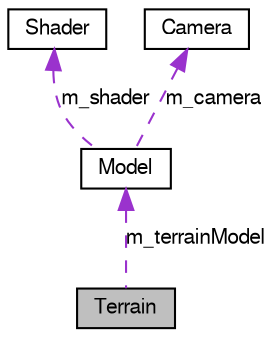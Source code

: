 digraph G
{
  bgcolor="transparent";
  edge [fontname="FreeSans",fontsize=10,labelfontname="FreeSans",labelfontsize=10];
  node [fontname="FreeSans",fontsize=10,shape=record];
  Node1 [label="Terrain",height=0.2,width=0.4,color="black", fillcolor="grey75", style="filled" fontcolor="black"];
  Node2 -> Node1 [dir=back,color="darkorchid3",fontsize=10,style="dashed",label="m_terrainModel"];
  Node2 [label="Model",height=0.2,width=0.4,color="black",URL="$class_model.html",tooltip="Model class to store model data."];
  Node3 -> Node2 [dir=back,color="darkorchid3",fontsize=10,style="dashed",label="m_shader"];
  Node3 [label="Shader",height=0.2,width=0.4,color="black",URL="$class_shader.html",tooltip="Basic shader class."];
  Node4 -> Node2 [dir=back,color="darkorchid3",fontsize=10,style="dashed",label="m_camera"];
  Node4 [label="Camera",height=0.2,width=0.4,color="black",URL="$class_camera.html",tooltip="Used for the GLM math library."];
}
